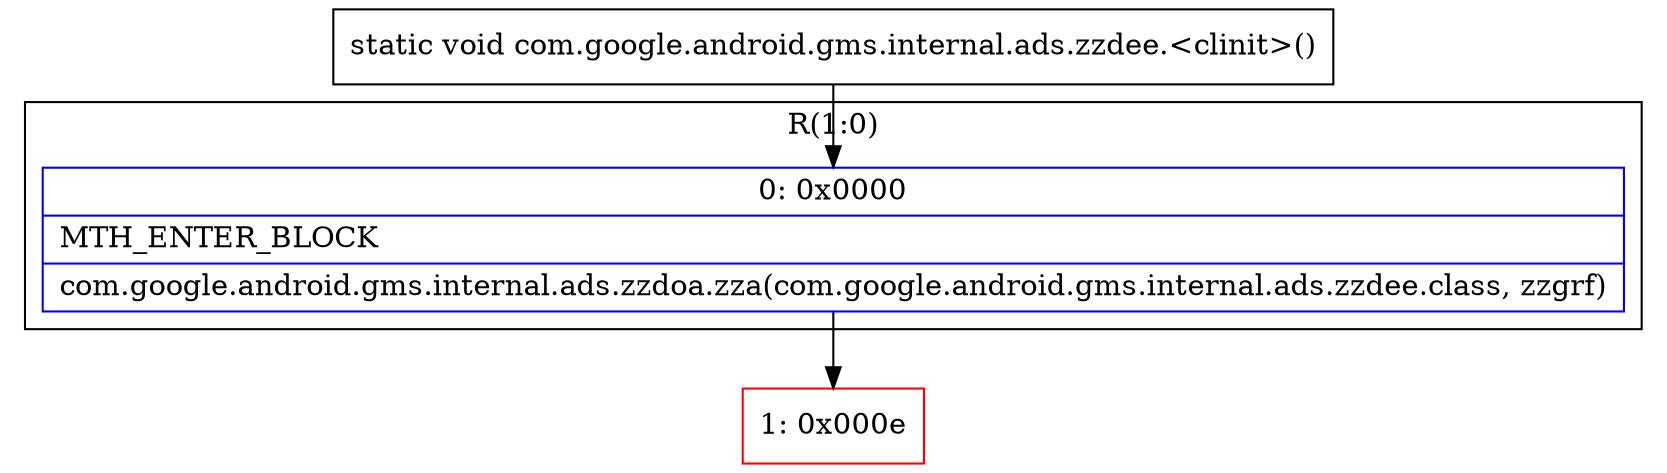 digraph "CFG forcom.google.android.gms.internal.ads.zzdee.\<clinit\>()V" {
subgraph cluster_Region_220271509 {
label = "R(1:0)";
node [shape=record,color=blue];
Node_0 [shape=record,label="{0\:\ 0x0000|MTH_ENTER_BLOCK\l|com.google.android.gms.internal.ads.zzdoa.zza(com.google.android.gms.internal.ads.zzdee.class, zzgrf)\l}"];
}
Node_1 [shape=record,color=red,label="{1\:\ 0x000e}"];
MethodNode[shape=record,label="{static void com.google.android.gms.internal.ads.zzdee.\<clinit\>() }"];
MethodNode -> Node_0;
Node_0 -> Node_1;
}

